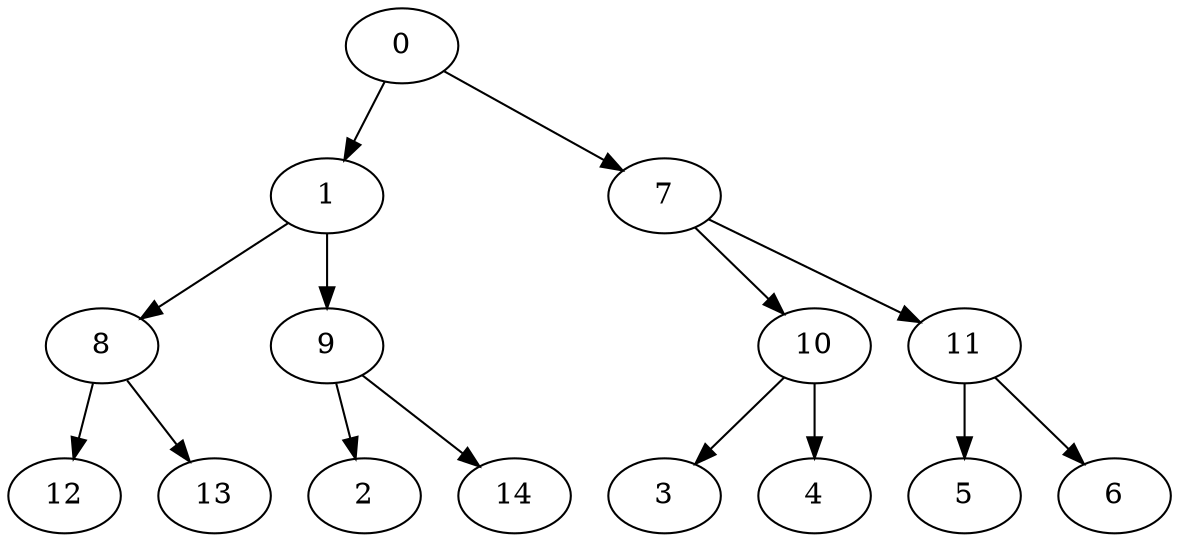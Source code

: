 digraph g {
0;
1;
2;
3;
4;
5;
6;
7;
8;
9;
10;
11;
12;
13;
14;
0 -> 1 [weight=0];
0 -> 7 [weight=0];
1 -> 8 [weight=0];
1 -> 9 [weight=1];
7 -> 10 [weight=0];
7 -> 11 [weight=0];
8 -> 12 [weight=0];
8 -> 13 [weight=0];
9 -> 14 [weight=0];
9 -> 2 [weight=0];
10 -> 3 [weight=0];
10 -> 4 [weight=1];
11 -> 5 [weight=0];
11 -> 6 [weight=0];
}
